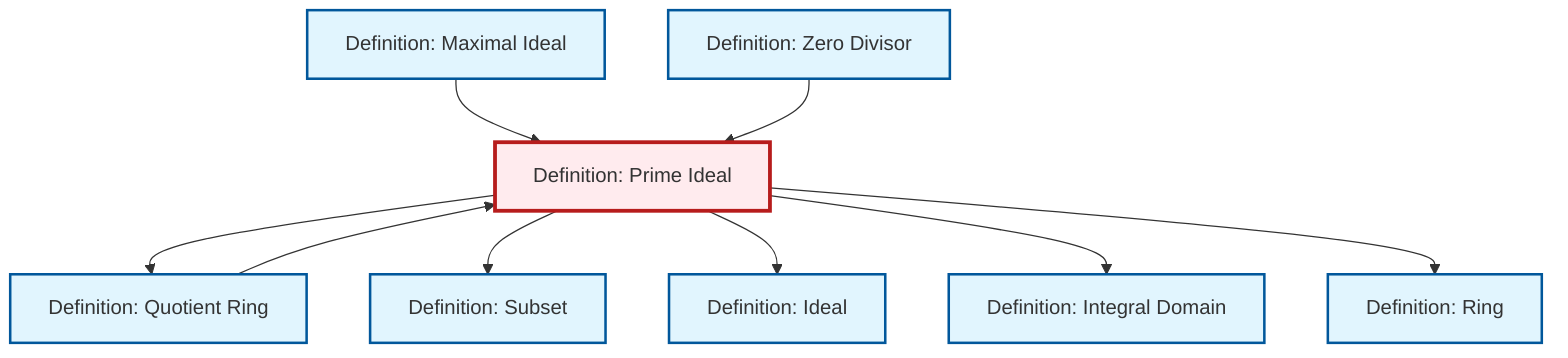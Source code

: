 graph TD
    classDef definition fill:#e1f5fe,stroke:#01579b,stroke-width:2px
    classDef theorem fill:#f3e5f5,stroke:#4a148c,stroke-width:2px
    classDef axiom fill:#fff3e0,stroke:#e65100,stroke-width:2px
    classDef example fill:#e8f5e9,stroke:#1b5e20,stroke-width:2px
    classDef current fill:#ffebee,stroke:#b71c1c,stroke-width:3px
    def-ring["Definition: Ring"]:::definition
    def-ideal["Definition: Ideal"]:::definition
    def-subset["Definition: Subset"]:::definition
    def-zero-divisor["Definition: Zero Divisor"]:::definition
    def-maximal-ideal["Definition: Maximal Ideal"]:::definition
    def-integral-domain["Definition: Integral Domain"]:::definition
    def-prime-ideal["Definition: Prime Ideal"]:::definition
    def-quotient-ring["Definition: Quotient Ring"]:::definition
    def-prime-ideal --> def-quotient-ring
    def-prime-ideal --> def-subset
    def-prime-ideal --> def-ideal
    def-prime-ideal --> def-integral-domain
    def-quotient-ring --> def-prime-ideal
    def-maximal-ideal --> def-prime-ideal
    def-prime-ideal --> def-ring
    def-zero-divisor --> def-prime-ideal
    class def-prime-ideal current